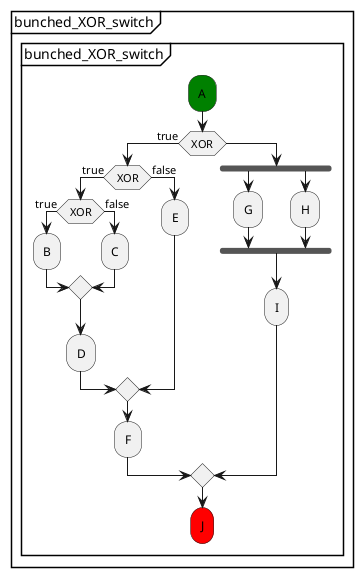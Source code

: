 @startuml
partition "bunched_XOR_switch" {
    group "bunched_XOR_switch"
        #green:A;
        if (XOR) then (true)
            if (XOR) then (true)
                if (XOR) then (true)
                    :B;
                else (false)
                    :C;
                endif
                :D;
            else (false)
                :E;
            endif
            :F;
        else
            fork
                :G;
            fork again
                :H;
            end fork
            :I;
        endif
        #red:J;
    end group
}
@enduml